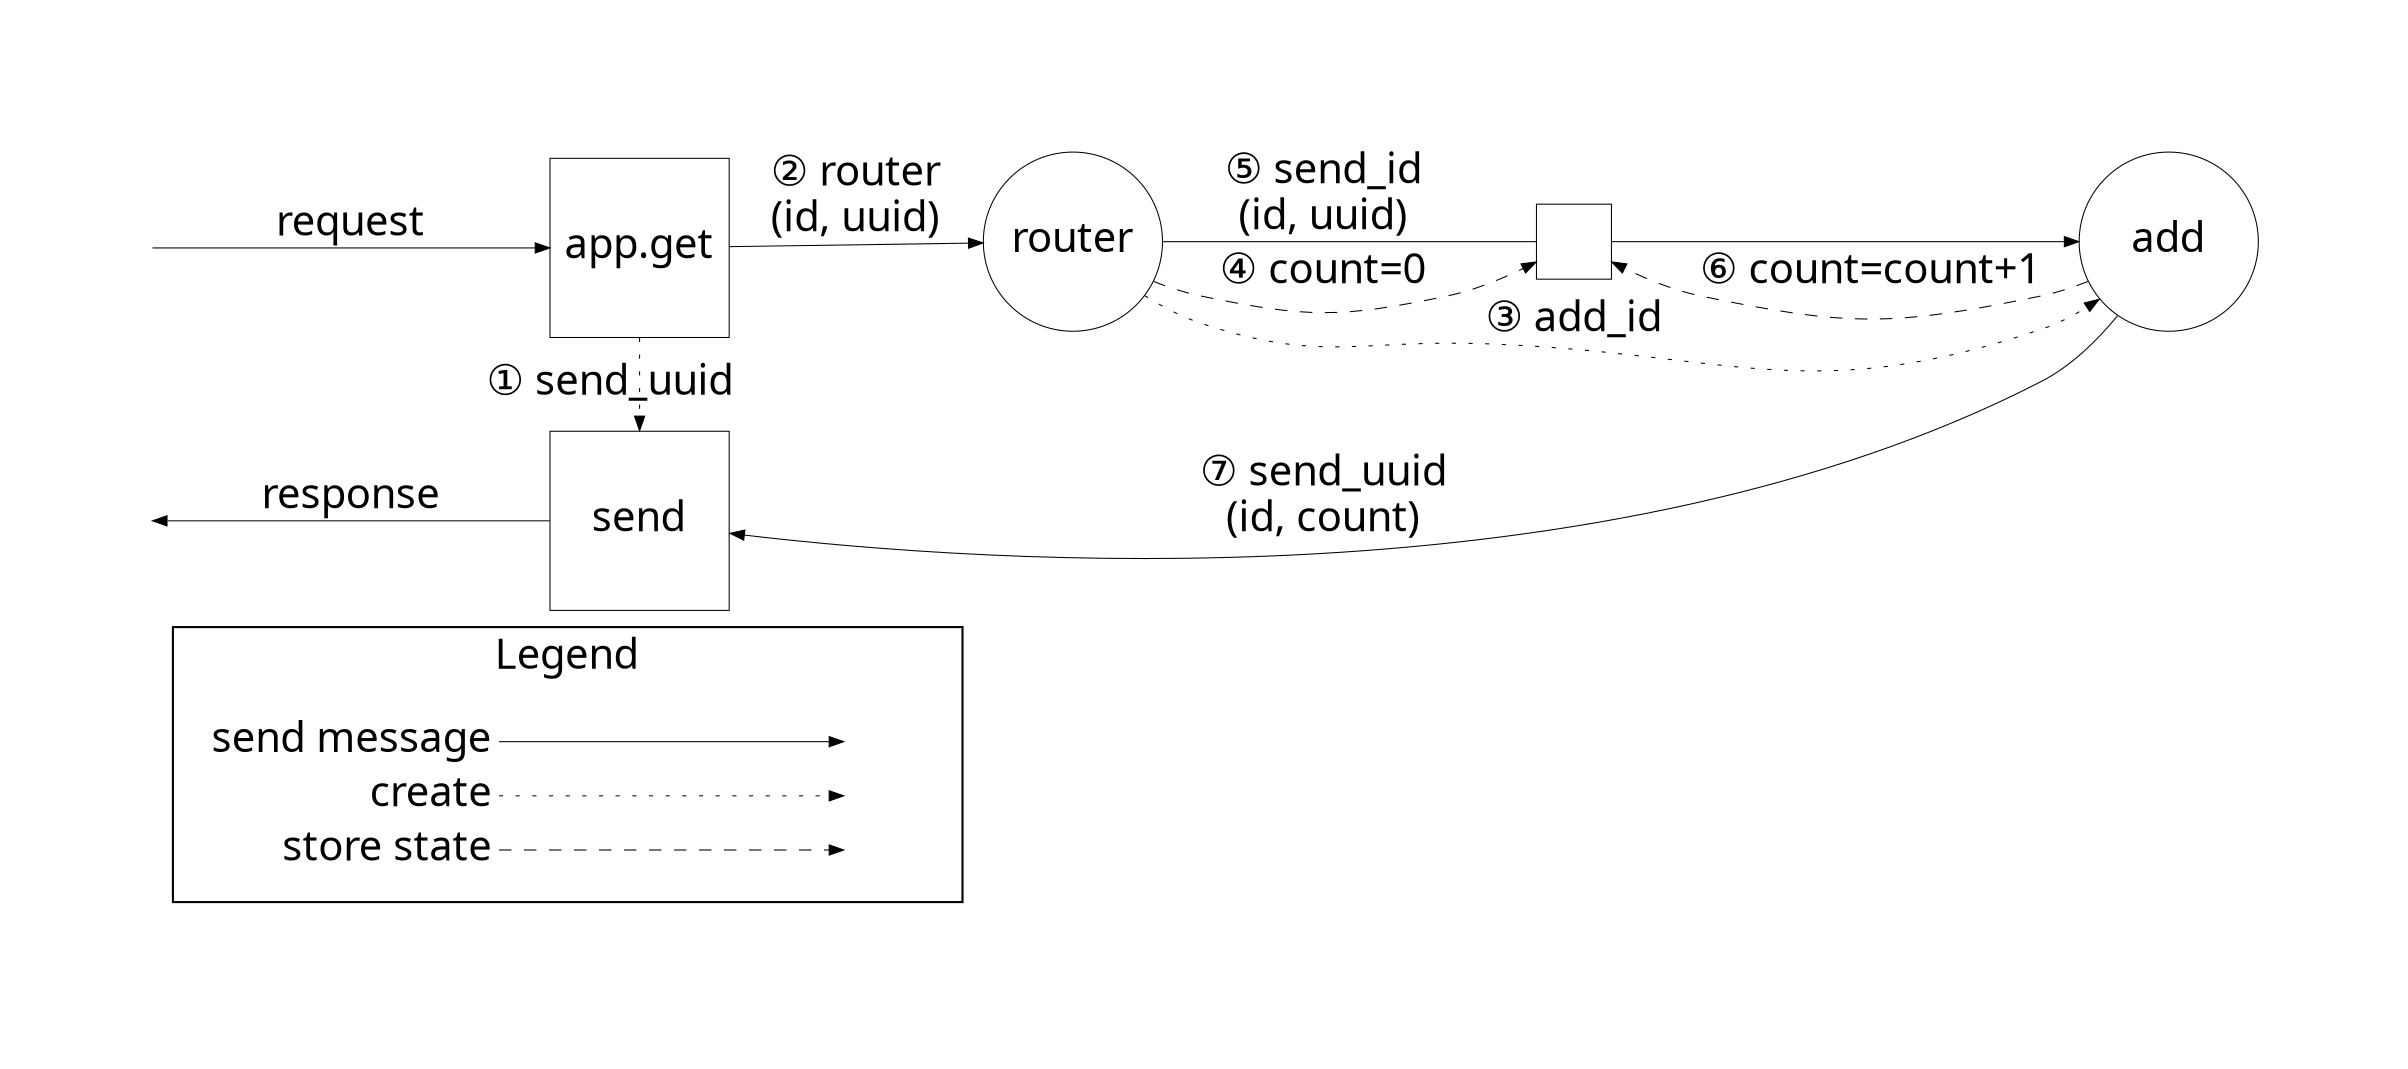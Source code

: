 digraph G {
  rankdir=LR;
  pad=1;

  graph [ fontname="HelveticaNeue-Thin", fontcolor=black, fontsize=20 ];
  node [ fontname="HelveticaNeue-Thin", fontcolor=black, fontsize=20, penwidth=0.5 shape=circle, fixedsize=true, width=1.2, height=1.2 ];
  edge [ fontname="HelveticaNeue-Thin", fontcolor=black, fontsize=20, penwidth=0.5 splines=line, arrowsize=0.7 ];
  
 
  subgraph cluster {
    node[shape=plaintext]
    label = "Legend";
    key [fixedsize=false, label=<<table border="0" cellpadding="2" cellspacing="0" cellborder="0">
      <tr><td align="right" port="i1">send message</td></tr>
      <tr><td align="right" port="i2">create</td></tr>
      <tr><td align="right" port="i3">store state</td></tr>
      </table>>]
    key2 [label=<<table border="0" cellpadding="2" cellspacing="0" cellborder="0">
      <tr><td port="i1">&nbsp;</td></tr>
      <tr><td port="i2">&nbsp;</td></tr>
      <tr><td port="i3">&nbsp;</td></tr>
      </table>>]
    key:i1:e -> key2:i1:w
    key:i2:e -> key2:i2:w [style=dotted]
    key:i3:e -> key2:i3:w [style=dashed]
  } 

  { rank = source;
    node [shape=plaintext,label="", width=0];
    input;
    output;
  }

  { rank = same;
    node [shape=box];
    app[label="app.get"];
    send;
  }

  {
    node [shape=box, fixedsize=true, width=0.5, height=0.5 ];
    mbox [label=""];
  }

  { 
    edge [weight=1000000]
    router -> mbox [label="⑤ send_id\n(id, uuid)", dir=none];
    mbox -> add [label=""];
  }

  {
    input -> app [label="request"];
    app -> router [label="② router\n(id, uuid)"];
    add -> send [label="⑦ send_uuid\n(id, count)"];
    send -> output [label="response"];
  }
  

  {
    edge [style=dotted]
    app -> send [label="① send_uuid"];
    router -> add [label="③ add_id"];
  }

  {
    edge [style=dashed]
    router -> mbox [label="④ count=0"];
    add -> mbox [label="⑥ count=count+1"];
  }
}